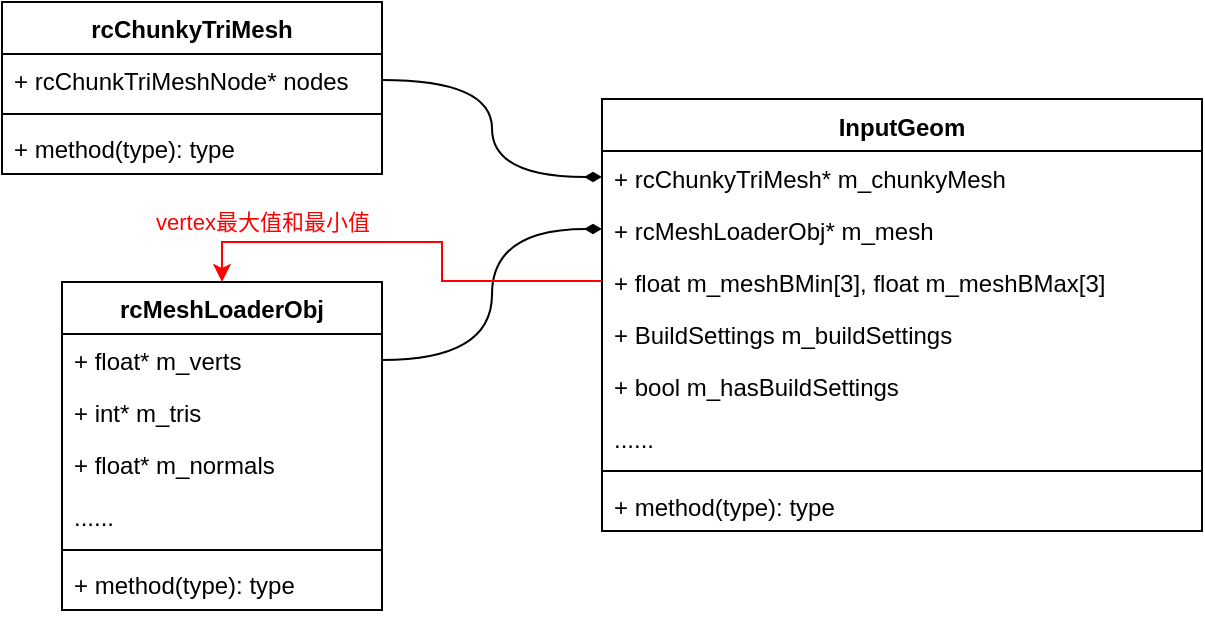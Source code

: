 <mxfile version="23.1.0" type="device">
  <diagram id="C5RBs43oDa-KdzZeNtuy" name="Page-1">
    <mxGraphModel dx="2261" dy="746" grid="1" gridSize="10" guides="1" tooltips="1" connect="1" arrows="1" fold="1" page="1" pageScale="1" pageWidth="827" pageHeight="1169" math="0" shadow="0">
      <root>
        <mxCell id="WIyWlLk6GJQsqaUBKTNV-0" />
        <mxCell id="WIyWlLk6GJQsqaUBKTNV-1" parent="WIyWlLk6GJQsqaUBKTNV-0" />
        <mxCell id="rYkQZGVnF_-kn9Wo8pZ4-0" value="InputGeom" style="swimlane;fontStyle=1;align=center;verticalAlign=top;childLayout=stackLayout;horizontal=1;startSize=26;horizontalStack=0;resizeParent=1;resizeParentMax=0;resizeLast=0;collapsible=1;marginBottom=0;whiteSpace=wrap;html=1;" vertex="1" parent="WIyWlLk6GJQsqaUBKTNV-1">
          <mxGeometry x="-440" y="108.5" width="300" height="216" as="geometry" />
        </mxCell>
        <mxCell id="rYkQZGVnF_-kn9Wo8pZ4-1" value="+ rcChunkyTriMesh* m_chunkyMesh" style="text;strokeColor=none;fillColor=none;align=left;verticalAlign=top;spacingLeft=4;spacingRight=4;overflow=hidden;rotatable=0;points=[[0,0.5],[1,0.5]];portConstraint=eastwest;whiteSpace=wrap;html=1;" vertex="1" parent="rYkQZGVnF_-kn9Wo8pZ4-0">
          <mxGeometry y="26" width="300" height="26" as="geometry" />
        </mxCell>
        <mxCell id="rYkQZGVnF_-kn9Wo8pZ4-2" value="+ rcMeshLoaderObj* m_mesh" style="text;strokeColor=none;fillColor=none;align=left;verticalAlign=top;spacingLeft=4;spacingRight=4;overflow=hidden;rotatable=0;points=[[0,0.5],[1,0.5]];portConstraint=eastwest;whiteSpace=wrap;html=1;" vertex="1" parent="rYkQZGVnF_-kn9Wo8pZ4-0">
          <mxGeometry y="52" width="300" height="26" as="geometry" />
        </mxCell>
        <mxCell id="rYkQZGVnF_-kn9Wo8pZ4-3" value="+ float m_meshBMin[3], float m_meshBMax[3]" style="text;strokeColor=none;fillColor=none;align=left;verticalAlign=top;spacingLeft=4;spacingRight=4;overflow=hidden;rotatable=0;points=[[0,0.5],[1,0.5]];portConstraint=eastwest;whiteSpace=wrap;html=1;" vertex="1" parent="rYkQZGVnF_-kn9Wo8pZ4-0">
          <mxGeometry y="78" width="300" height="26" as="geometry" />
        </mxCell>
        <mxCell id="rYkQZGVnF_-kn9Wo8pZ4-4" value="+ BuildSettings m_buildSettings" style="text;strokeColor=none;fillColor=none;align=left;verticalAlign=top;spacingLeft=4;spacingRight=4;overflow=hidden;rotatable=0;points=[[0,0.5],[1,0.5]];portConstraint=eastwest;whiteSpace=wrap;html=1;" vertex="1" parent="rYkQZGVnF_-kn9Wo8pZ4-0">
          <mxGeometry y="104" width="300" height="26" as="geometry" />
        </mxCell>
        <mxCell id="rYkQZGVnF_-kn9Wo8pZ4-5" value="+ bool m_hasBuildSettings" style="text;strokeColor=none;fillColor=none;align=left;verticalAlign=top;spacingLeft=4;spacingRight=4;overflow=hidden;rotatable=0;points=[[0,0.5],[1,0.5]];portConstraint=eastwest;whiteSpace=wrap;html=1;" vertex="1" parent="rYkQZGVnF_-kn9Wo8pZ4-0">
          <mxGeometry y="130" width="300" height="26" as="geometry" />
        </mxCell>
        <mxCell id="rYkQZGVnF_-kn9Wo8pZ4-6" value="......" style="text;strokeColor=none;fillColor=none;align=left;verticalAlign=top;spacingLeft=4;spacingRight=4;overflow=hidden;rotatable=0;points=[[0,0.5],[1,0.5]];portConstraint=eastwest;whiteSpace=wrap;html=1;" vertex="1" parent="rYkQZGVnF_-kn9Wo8pZ4-0">
          <mxGeometry y="156" width="300" height="26" as="geometry" />
        </mxCell>
        <mxCell id="rYkQZGVnF_-kn9Wo8pZ4-7" value="" style="line;strokeWidth=1;fillColor=none;align=left;verticalAlign=middle;spacingTop=-1;spacingLeft=3;spacingRight=3;rotatable=0;labelPosition=right;points=[];portConstraint=eastwest;strokeColor=inherit;" vertex="1" parent="rYkQZGVnF_-kn9Wo8pZ4-0">
          <mxGeometry y="182" width="300" height="8" as="geometry" />
        </mxCell>
        <mxCell id="rYkQZGVnF_-kn9Wo8pZ4-8" value="+ method(type): type" style="text;strokeColor=none;fillColor=none;align=left;verticalAlign=top;spacingLeft=4;spacingRight=4;overflow=hidden;rotatable=0;points=[[0,0.5],[1,0.5]];portConstraint=eastwest;whiteSpace=wrap;html=1;" vertex="1" parent="rYkQZGVnF_-kn9Wo8pZ4-0">
          <mxGeometry y="190" width="300" height="26" as="geometry" />
        </mxCell>
        <mxCell id="rYkQZGVnF_-kn9Wo8pZ4-9" value="rcMeshLoaderObj" style="swimlane;fontStyle=1;align=center;verticalAlign=top;childLayout=stackLayout;horizontal=1;startSize=26;horizontalStack=0;resizeParent=1;resizeParentMax=0;resizeLast=0;collapsible=1;marginBottom=0;whiteSpace=wrap;html=1;" vertex="1" parent="WIyWlLk6GJQsqaUBKTNV-1">
          <mxGeometry x="-710" y="200" width="160" height="164" as="geometry" />
        </mxCell>
        <mxCell id="rYkQZGVnF_-kn9Wo8pZ4-10" value="+ float* m_verts" style="text;strokeColor=none;fillColor=none;align=left;verticalAlign=top;spacingLeft=4;spacingRight=4;overflow=hidden;rotatable=0;points=[[0,0.5],[1,0.5]];portConstraint=eastwest;whiteSpace=wrap;html=1;" vertex="1" parent="rYkQZGVnF_-kn9Wo8pZ4-9">
          <mxGeometry y="26" width="160" height="26" as="geometry" />
        </mxCell>
        <mxCell id="rYkQZGVnF_-kn9Wo8pZ4-14" value="+ int* m_tris" style="text;strokeColor=none;fillColor=none;align=left;verticalAlign=top;spacingLeft=4;spacingRight=4;overflow=hidden;rotatable=0;points=[[0,0.5],[1,0.5]];portConstraint=eastwest;whiteSpace=wrap;html=1;" vertex="1" parent="rYkQZGVnF_-kn9Wo8pZ4-9">
          <mxGeometry y="52" width="160" height="26" as="geometry" />
        </mxCell>
        <mxCell id="rYkQZGVnF_-kn9Wo8pZ4-15" value="+ float* m_normals" style="text;strokeColor=none;fillColor=none;align=left;verticalAlign=top;spacingLeft=4;spacingRight=4;overflow=hidden;rotatable=0;points=[[0,0.5],[1,0.5]];portConstraint=eastwest;whiteSpace=wrap;html=1;" vertex="1" parent="rYkQZGVnF_-kn9Wo8pZ4-9">
          <mxGeometry y="78" width="160" height="26" as="geometry" />
        </mxCell>
        <mxCell id="rYkQZGVnF_-kn9Wo8pZ4-16" value="......" style="text;strokeColor=none;fillColor=none;align=left;verticalAlign=top;spacingLeft=4;spacingRight=4;overflow=hidden;rotatable=0;points=[[0,0.5],[1,0.5]];portConstraint=eastwest;whiteSpace=wrap;html=1;" vertex="1" parent="rYkQZGVnF_-kn9Wo8pZ4-9">
          <mxGeometry y="104" width="160" height="26" as="geometry" />
        </mxCell>
        <mxCell id="rYkQZGVnF_-kn9Wo8pZ4-11" value="" style="line;strokeWidth=1;fillColor=none;align=left;verticalAlign=middle;spacingTop=-1;spacingLeft=3;spacingRight=3;rotatable=0;labelPosition=right;points=[];portConstraint=eastwest;strokeColor=inherit;" vertex="1" parent="rYkQZGVnF_-kn9Wo8pZ4-9">
          <mxGeometry y="130" width="160" height="8" as="geometry" />
        </mxCell>
        <mxCell id="rYkQZGVnF_-kn9Wo8pZ4-12" value="+ method(type): type" style="text;strokeColor=none;fillColor=none;align=left;verticalAlign=top;spacingLeft=4;spacingRight=4;overflow=hidden;rotatable=0;points=[[0,0.5],[1,0.5]];portConstraint=eastwest;whiteSpace=wrap;html=1;" vertex="1" parent="rYkQZGVnF_-kn9Wo8pZ4-9">
          <mxGeometry y="138" width="160" height="26" as="geometry" />
        </mxCell>
        <mxCell id="rYkQZGVnF_-kn9Wo8pZ4-13" style="edgeStyle=orthogonalEdgeStyle;rounded=0;orthogonalLoop=1;jettySize=auto;html=1;exitX=1;exitY=0.5;exitDx=0;exitDy=0;entryX=0;entryY=0.5;entryDx=0;entryDy=0;endArrow=diamondThin;endFill=1;curved=1;" edge="1" parent="WIyWlLk6GJQsqaUBKTNV-1" source="rYkQZGVnF_-kn9Wo8pZ4-10" target="rYkQZGVnF_-kn9Wo8pZ4-2">
          <mxGeometry relative="1" as="geometry" />
        </mxCell>
        <mxCell id="rYkQZGVnF_-kn9Wo8pZ4-17" value="rcChunkyTriMesh" style="swimlane;fontStyle=1;align=center;verticalAlign=top;childLayout=stackLayout;horizontal=1;startSize=26;horizontalStack=0;resizeParent=1;resizeParentMax=0;resizeLast=0;collapsible=1;marginBottom=0;whiteSpace=wrap;html=1;" vertex="1" parent="WIyWlLk6GJQsqaUBKTNV-1">
          <mxGeometry x="-740" y="60" width="190" height="86" as="geometry" />
        </mxCell>
        <mxCell id="rYkQZGVnF_-kn9Wo8pZ4-18" value="+ rcChunkTriMeshNode* nodes" style="text;strokeColor=none;fillColor=none;align=left;verticalAlign=top;spacingLeft=4;spacingRight=4;overflow=hidden;rotatable=0;points=[[0,0.5],[1,0.5]];portConstraint=eastwest;whiteSpace=wrap;html=1;" vertex="1" parent="rYkQZGVnF_-kn9Wo8pZ4-17">
          <mxGeometry y="26" width="190" height="26" as="geometry" />
        </mxCell>
        <mxCell id="rYkQZGVnF_-kn9Wo8pZ4-19" value="" style="line;strokeWidth=1;fillColor=none;align=left;verticalAlign=middle;spacingTop=-1;spacingLeft=3;spacingRight=3;rotatable=0;labelPosition=right;points=[];portConstraint=eastwest;strokeColor=inherit;" vertex="1" parent="rYkQZGVnF_-kn9Wo8pZ4-17">
          <mxGeometry y="52" width="190" height="8" as="geometry" />
        </mxCell>
        <mxCell id="rYkQZGVnF_-kn9Wo8pZ4-20" value="+ method(type): type" style="text;strokeColor=none;fillColor=none;align=left;verticalAlign=top;spacingLeft=4;spacingRight=4;overflow=hidden;rotatable=0;points=[[0,0.5],[1,0.5]];portConstraint=eastwest;whiteSpace=wrap;html=1;" vertex="1" parent="rYkQZGVnF_-kn9Wo8pZ4-17">
          <mxGeometry y="60" width="190" height="26" as="geometry" />
        </mxCell>
        <mxCell id="rYkQZGVnF_-kn9Wo8pZ4-21" style="edgeStyle=orthogonalEdgeStyle;rounded=0;orthogonalLoop=1;jettySize=auto;html=1;entryX=0;entryY=0.5;entryDx=0;entryDy=0;endArrow=diamondThin;endFill=1;curved=1;" edge="1" parent="WIyWlLk6GJQsqaUBKTNV-1" source="rYkQZGVnF_-kn9Wo8pZ4-18" target="rYkQZGVnF_-kn9Wo8pZ4-1">
          <mxGeometry relative="1" as="geometry" />
        </mxCell>
        <mxCell id="rYkQZGVnF_-kn9Wo8pZ4-22" value="vertex最大值和最小值" style="edgeStyle=orthogonalEdgeStyle;rounded=0;orthogonalLoop=1;jettySize=auto;html=1;entryX=0.5;entryY=0;entryDx=0;entryDy=0;fillColor=#f8cecc;strokeColor=#FF0000;fontColor=#FF0000;" edge="1" parent="WIyWlLk6GJQsqaUBKTNV-1" source="rYkQZGVnF_-kn9Wo8pZ4-3" target="rYkQZGVnF_-kn9Wo8pZ4-9">
          <mxGeometry x="0.651" y="-10" relative="1" as="geometry">
            <Array as="points">
              <mxPoint x="-520" y="200" />
              <mxPoint x="-520" y="180" />
              <mxPoint x="-630" y="180" />
            </Array>
            <mxPoint as="offset" />
          </mxGeometry>
        </mxCell>
      </root>
    </mxGraphModel>
  </diagram>
</mxfile>
